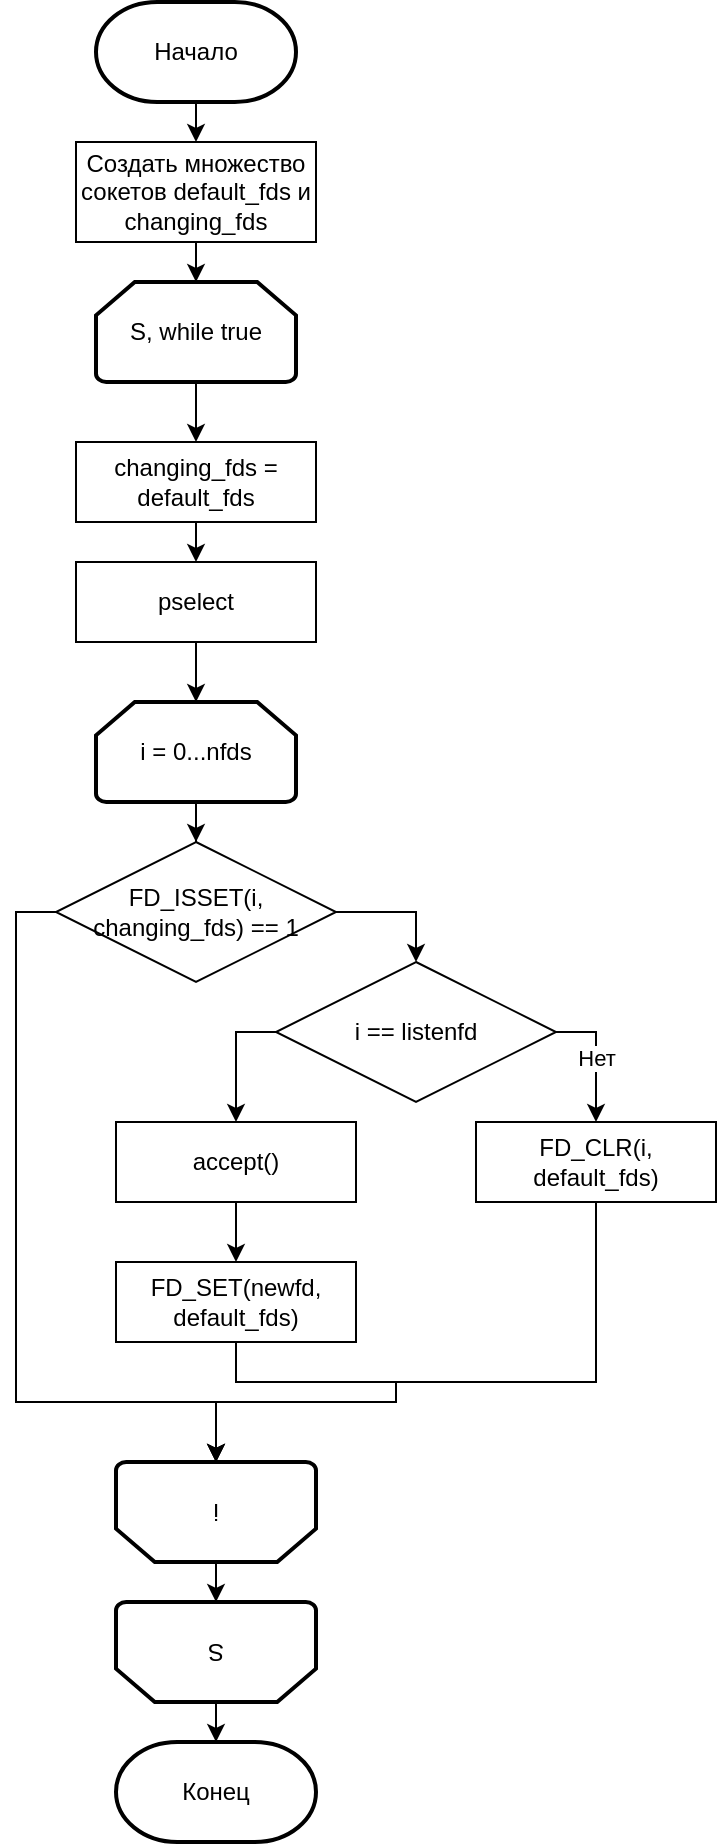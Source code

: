 <mxfile version="21.8.2" type="device">
  <diagram name="Page-1" id="S5bulS6UN6j_GosxReU9">
    <mxGraphModel dx="579" dy="690" grid="1" gridSize="10" guides="1" tooltips="1" connect="1" arrows="1" fold="1" page="1" pageScale="1" pageWidth="850" pageHeight="1100" math="0" shadow="0">
      <root>
        <mxCell id="0" />
        <mxCell id="1" parent="0" />
        <mxCell id="qMzKoFCom6pWCOZPe6q0-15" style="edgeStyle=orthogonalEdgeStyle;rounded=0;orthogonalLoop=1;jettySize=auto;html=1;exitX=0.5;exitY=1;exitDx=0;exitDy=0;exitPerimeter=0;entryX=0.5;entryY=0;entryDx=0;entryDy=0;" edge="1" parent="1" source="qMzKoFCom6pWCOZPe6q0-1" target="qMzKoFCom6pWCOZPe6q0-9">
          <mxGeometry relative="1" as="geometry" />
        </mxCell>
        <mxCell id="qMzKoFCom6pWCOZPe6q0-1" value="Начало" style="strokeWidth=2;html=1;shape=mxgraph.flowchart.terminator;whiteSpace=wrap;" vertex="1" parent="1">
          <mxGeometry x="60" y="70" width="100" height="50" as="geometry" />
        </mxCell>
        <mxCell id="qMzKoFCom6pWCOZPe6q0-17" style="edgeStyle=orthogonalEdgeStyle;rounded=0;orthogonalLoop=1;jettySize=auto;html=1;exitX=0.5;exitY=1;exitDx=0;exitDy=0;exitPerimeter=0;" edge="1" parent="1" source="qMzKoFCom6pWCOZPe6q0-2" target="qMzKoFCom6pWCOZPe6q0-3">
          <mxGeometry relative="1" as="geometry" />
        </mxCell>
        <mxCell id="qMzKoFCom6pWCOZPe6q0-2" value="S, while true" style="strokeWidth=2;html=1;shape=mxgraph.flowchart.loop_limit;whiteSpace=wrap;" vertex="1" parent="1">
          <mxGeometry x="60" y="210" width="100" height="50" as="geometry" />
        </mxCell>
        <mxCell id="qMzKoFCom6pWCOZPe6q0-18" style="edgeStyle=orthogonalEdgeStyle;rounded=0;orthogonalLoop=1;jettySize=auto;html=1;exitX=0.5;exitY=1;exitDx=0;exitDy=0;entryX=0.5;entryY=0;entryDx=0;entryDy=0;" edge="1" parent="1" source="qMzKoFCom6pWCOZPe6q0-3">
          <mxGeometry relative="1" as="geometry">
            <mxPoint x="110" y="350" as="targetPoint" />
          </mxGeometry>
        </mxCell>
        <mxCell id="qMzKoFCom6pWCOZPe6q0-3" value="changing_fds = default_fds" style="rounded=0;whiteSpace=wrap;html=1;" vertex="1" parent="1">
          <mxGeometry x="50" y="290" width="120" height="40" as="geometry" />
        </mxCell>
        <mxCell id="qMzKoFCom6pWCOZPe6q0-20" style="edgeStyle=orthogonalEdgeStyle;rounded=0;orthogonalLoop=1;jettySize=auto;html=1;" edge="1" parent="1" source="qMzKoFCom6pWCOZPe6q0-6" target="qMzKoFCom6pWCOZPe6q0-19">
          <mxGeometry relative="1" as="geometry">
            <Array as="points">
              <mxPoint x="220" y="525" />
            </Array>
          </mxGeometry>
        </mxCell>
        <mxCell id="qMzKoFCom6pWCOZPe6q0-6" value="FD_ISSET(i, changing_fds) == 1" style="rhombus;whiteSpace=wrap;html=1;" vertex="1" parent="1">
          <mxGeometry x="40" y="490" width="140" height="70" as="geometry" />
        </mxCell>
        <mxCell id="qMzKoFCom6pWCOZPe6q0-22" style="edgeStyle=orthogonalEdgeStyle;rounded=0;orthogonalLoop=1;jettySize=auto;html=1;exitX=0.5;exitY=1;exitDx=0;exitDy=0;" edge="1" parent="1" source="qMzKoFCom6pWCOZPe6q0-7" target="qMzKoFCom6pWCOZPe6q0-8">
          <mxGeometry relative="1" as="geometry" />
        </mxCell>
        <mxCell id="qMzKoFCom6pWCOZPe6q0-7" value="accept()" style="rounded=0;whiteSpace=wrap;html=1;" vertex="1" parent="1">
          <mxGeometry x="70" y="630" width="120" height="40" as="geometry" />
        </mxCell>
        <mxCell id="qMzKoFCom6pWCOZPe6q0-8" value="FD_SET(newfd, default_fds)" style="rounded=0;whiteSpace=wrap;html=1;" vertex="1" parent="1">
          <mxGeometry x="70" y="700" width="120" height="40" as="geometry" />
        </mxCell>
        <mxCell id="qMzKoFCom6pWCOZPe6q0-16" style="edgeStyle=orthogonalEdgeStyle;rounded=0;orthogonalLoop=1;jettySize=auto;html=1;exitX=0.5;exitY=1;exitDx=0;exitDy=0;" edge="1" parent="1" source="qMzKoFCom6pWCOZPe6q0-9" target="qMzKoFCom6pWCOZPe6q0-2">
          <mxGeometry relative="1" as="geometry" />
        </mxCell>
        <mxCell id="qMzKoFCom6pWCOZPe6q0-9" value="Создать множество сокетов default_fds и changing_fds" style="rounded=0;whiteSpace=wrap;html=1;" vertex="1" parent="1">
          <mxGeometry x="50" y="140" width="120" height="50" as="geometry" />
        </mxCell>
        <mxCell id="qMzKoFCom6pWCOZPe6q0-21" style="edgeStyle=orthogonalEdgeStyle;rounded=0;orthogonalLoop=1;jettySize=auto;html=1;" edge="1" parent="1" source="qMzKoFCom6pWCOZPe6q0-19" target="qMzKoFCom6pWCOZPe6q0-7">
          <mxGeometry relative="1" as="geometry">
            <Array as="points">
              <mxPoint x="130" y="585" />
            </Array>
          </mxGeometry>
        </mxCell>
        <mxCell id="qMzKoFCom6pWCOZPe6q0-24" value="Нет" style="edgeStyle=orthogonalEdgeStyle;rounded=0;orthogonalLoop=1;jettySize=auto;html=1;entryX=0.5;entryY=0;entryDx=0;entryDy=0;" edge="1" parent="1" source="qMzKoFCom6pWCOZPe6q0-19" target="qMzKoFCom6pWCOZPe6q0-23">
          <mxGeometry relative="1" as="geometry">
            <Array as="points">
              <mxPoint x="310" y="585" />
            </Array>
          </mxGeometry>
        </mxCell>
        <mxCell id="qMzKoFCom6pWCOZPe6q0-19" value="i == listenfd" style="rhombus;whiteSpace=wrap;html=1;" vertex="1" parent="1">
          <mxGeometry x="150" y="550" width="140" height="70" as="geometry" />
        </mxCell>
        <mxCell id="qMzKoFCom6pWCOZPe6q0-23" value="FD_CLR(i, default_fds)" style="rounded=0;whiteSpace=wrap;html=1;" vertex="1" parent="1">
          <mxGeometry x="250" y="630" width="120" height="40" as="geometry" />
        </mxCell>
        <mxCell id="qMzKoFCom6pWCOZPe6q0-30" style="edgeStyle=orthogonalEdgeStyle;rounded=0;orthogonalLoop=1;jettySize=auto;html=1;exitX=0.5;exitY=1;exitDx=0;exitDy=0;exitPerimeter=0;" edge="1" parent="1" source="qMzKoFCom6pWCOZPe6q0-26" target="qMzKoFCom6pWCOZPe6q0-6">
          <mxGeometry relative="1" as="geometry" />
        </mxCell>
        <mxCell id="qMzKoFCom6pWCOZPe6q0-26" value="i = 0...nfds" style="strokeWidth=2;html=1;shape=mxgraph.flowchart.loop_limit;whiteSpace=wrap;" vertex="1" parent="1">
          <mxGeometry x="60" y="420" width="100" height="50" as="geometry" />
        </mxCell>
        <mxCell id="qMzKoFCom6pWCOZPe6q0-28" value="pselect" style="rounded=0;whiteSpace=wrap;html=1;" vertex="1" parent="1">
          <mxGeometry x="50" y="350" width="120" height="40" as="geometry" />
        </mxCell>
        <mxCell id="qMzKoFCom6pWCOZPe6q0-29" style="edgeStyle=orthogonalEdgeStyle;rounded=0;orthogonalLoop=1;jettySize=auto;html=1;exitX=0.5;exitY=1;exitDx=0;exitDy=0;entryX=0.5;entryY=0;entryDx=0;entryDy=0;entryPerimeter=0;" edge="1" parent="1" source="qMzKoFCom6pWCOZPe6q0-28" target="qMzKoFCom6pWCOZPe6q0-26">
          <mxGeometry relative="1" as="geometry" />
        </mxCell>
        <mxCell id="qMzKoFCom6pWCOZPe6q0-31" value="i" style="strokeWidth=2;html=1;shape=mxgraph.flowchart.loop_limit;whiteSpace=wrap;rotation=-180;" vertex="1" parent="1">
          <mxGeometry x="70" y="800" width="100" height="50" as="geometry" />
        </mxCell>
        <mxCell id="qMzKoFCom6pWCOZPe6q0-39" style="edgeStyle=none;rounded=0;orthogonalLoop=1;jettySize=auto;html=1;exitX=0.5;exitY=0;exitDx=0;exitDy=0;exitPerimeter=0;" edge="1" parent="1" source="qMzKoFCom6pWCOZPe6q0-32" target="qMzKoFCom6pWCOZPe6q0-33">
          <mxGeometry relative="1" as="geometry" />
        </mxCell>
        <mxCell id="qMzKoFCom6pWCOZPe6q0-32" value="S" style="strokeWidth=2;html=1;shape=mxgraph.flowchart.loop_limit;whiteSpace=wrap;rotation=-180;" vertex="1" parent="1">
          <mxGeometry x="70" y="870" width="100" height="50" as="geometry" />
        </mxCell>
        <mxCell id="qMzKoFCom6pWCOZPe6q0-33" value="Конец" style="strokeWidth=2;html=1;shape=mxgraph.flowchart.terminator;whiteSpace=wrap;" vertex="1" parent="1">
          <mxGeometry x="70" y="940" width="100" height="50" as="geometry" />
        </mxCell>
        <mxCell id="qMzKoFCom6pWCOZPe6q0-34" style="edgeStyle=orthogonalEdgeStyle;rounded=0;orthogonalLoop=1;jettySize=auto;html=1;exitX=0;exitY=0.5;exitDx=0;exitDy=0;entryX=0.5;entryY=1;entryDx=0;entryDy=0;entryPerimeter=0;" edge="1" parent="1" source="qMzKoFCom6pWCOZPe6q0-6" target="qMzKoFCom6pWCOZPe6q0-31">
          <mxGeometry relative="1" as="geometry">
            <Array as="points">
              <mxPoint x="20" y="525" />
              <mxPoint x="20" y="770" />
              <mxPoint x="120" y="770" />
            </Array>
          </mxGeometry>
        </mxCell>
        <mxCell id="qMzKoFCom6pWCOZPe6q0-36" style="edgeStyle=none;rounded=0;orthogonalLoop=1;jettySize=auto;html=1;entryX=0.5;entryY=1;entryDx=0;entryDy=0;entryPerimeter=0;" edge="1" parent="1" source="qMzKoFCom6pWCOZPe6q0-23" target="qMzKoFCom6pWCOZPe6q0-31">
          <mxGeometry relative="1" as="geometry">
            <Array as="points">
              <mxPoint x="310" y="760" />
              <mxPoint x="210" y="760" />
              <mxPoint x="210" y="770" />
              <mxPoint x="120" y="770" />
            </Array>
          </mxGeometry>
        </mxCell>
        <mxCell id="qMzKoFCom6pWCOZPe6q0-37" style="edgeStyle=none;rounded=0;orthogonalLoop=1;jettySize=auto;html=1;exitX=0.5;exitY=1;exitDx=0;exitDy=0;entryX=0.5;entryY=1;entryDx=0;entryDy=0;entryPerimeter=0;" edge="1" parent="1" source="qMzKoFCom6pWCOZPe6q0-8" target="qMzKoFCom6pWCOZPe6q0-31">
          <mxGeometry relative="1" as="geometry">
            <Array as="points">
              <mxPoint x="130" y="760" />
              <mxPoint x="210" y="760" />
              <mxPoint x="210" y="770" />
              <mxPoint x="120" y="770" />
            </Array>
          </mxGeometry>
        </mxCell>
        <mxCell id="qMzKoFCom6pWCOZPe6q0-38" style="edgeStyle=none;rounded=0;orthogonalLoop=1;jettySize=auto;html=1;exitX=0.5;exitY=0;exitDx=0;exitDy=0;exitPerimeter=0;entryX=0.5;entryY=1;entryDx=0;entryDy=0;entryPerimeter=0;" edge="1" parent="1" source="qMzKoFCom6pWCOZPe6q0-31" target="qMzKoFCom6pWCOZPe6q0-32">
          <mxGeometry relative="1" as="geometry" />
        </mxCell>
      </root>
    </mxGraphModel>
  </diagram>
</mxfile>
